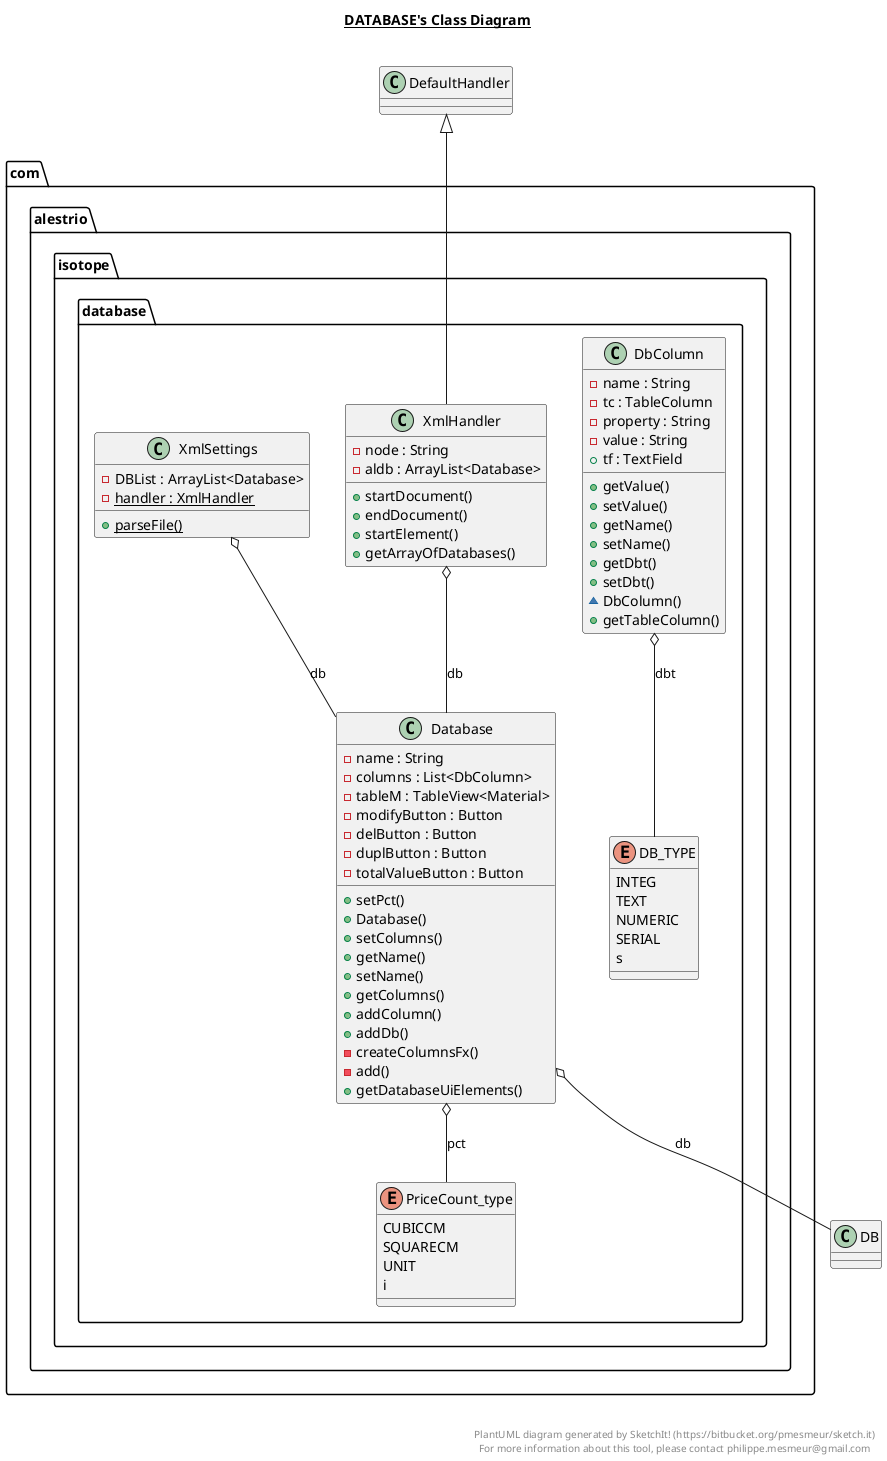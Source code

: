 @startuml

title __DATABASE's Class Diagram__\n

  package com.alestrio.isotope {
    package com.alestrio.isotope.database {
      enum DB_TYPE {
        INTEG
        TEXT
        NUMERIC
        SERIAL
        s
      }
    }
  }
  

  package com.alestrio.isotope {
    package com.alestrio.isotope.database {
      class Database {
          - name : String
          - columns : List<DbColumn>
          - tableM : TableView<Material>
          - modifyButton : Button
          - delButton : Button
          - duplButton : Button
          - totalValueButton : Button
          + setPct()
          + Database()
          + setColumns()
          + getName()
          + setName()
          + getColumns()
          + addColumn()
          + addDb()
          - createColumnsFx()
          - add()
          + getDatabaseUiElements()
      }
    }
  }
  

  package com.alestrio.isotope {
    package com.alestrio.isotope.database {
      class DbColumn {
          - name : String
          - tc : TableColumn
          - property : String
          - value : String
          + tf : TextField
          + getValue()
          + setValue()
          + getName()
          + setName()
          + getDbt()
          + setDbt()
          ~ DbColumn()
          + getTableColumn()
      }
    }
  }
  

  package com.alestrio.isotope {
    package com.alestrio.isotope.database {
      enum PriceCount_type {
        CUBICCM
        SQUARECM
        UNIT
        i
      }
    }
  }
  

  package com.alestrio.isotope {
    package com.alestrio.isotope.database {
      class XmlHandler {
          - node : String
          - aldb : ArrayList<Database>
          + startDocument()
          + endDocument()
          + startElement()
          + getArrayOfDatabases()
      }
    }
  }
  

  package com.alestrio.isotope {
    package com.alestrio.isotope.database {
      class XmlSettings {
          - DBList : ArrayList<Database>
          {static} - handler : XmlHandler
          {static} + parseFile()
      }
    }
  }
  

  Database o-- DB : db
  Database o-- PriceCount_type : pct
  DbColumn o-- DB_TYPE : dbt
  XmlHandler -up-|> DefaultHandler
  XmlHandler o-- Database : db
  XmlSettings o-- Database : db


right footer


PlantUML diagram generated by SketchIt! (https://bitbucket.org/pmesmeur/sketch.it)
For more information about this tool, please contact philippe.mesmeur@gmail.com
endfooter

@enduml

